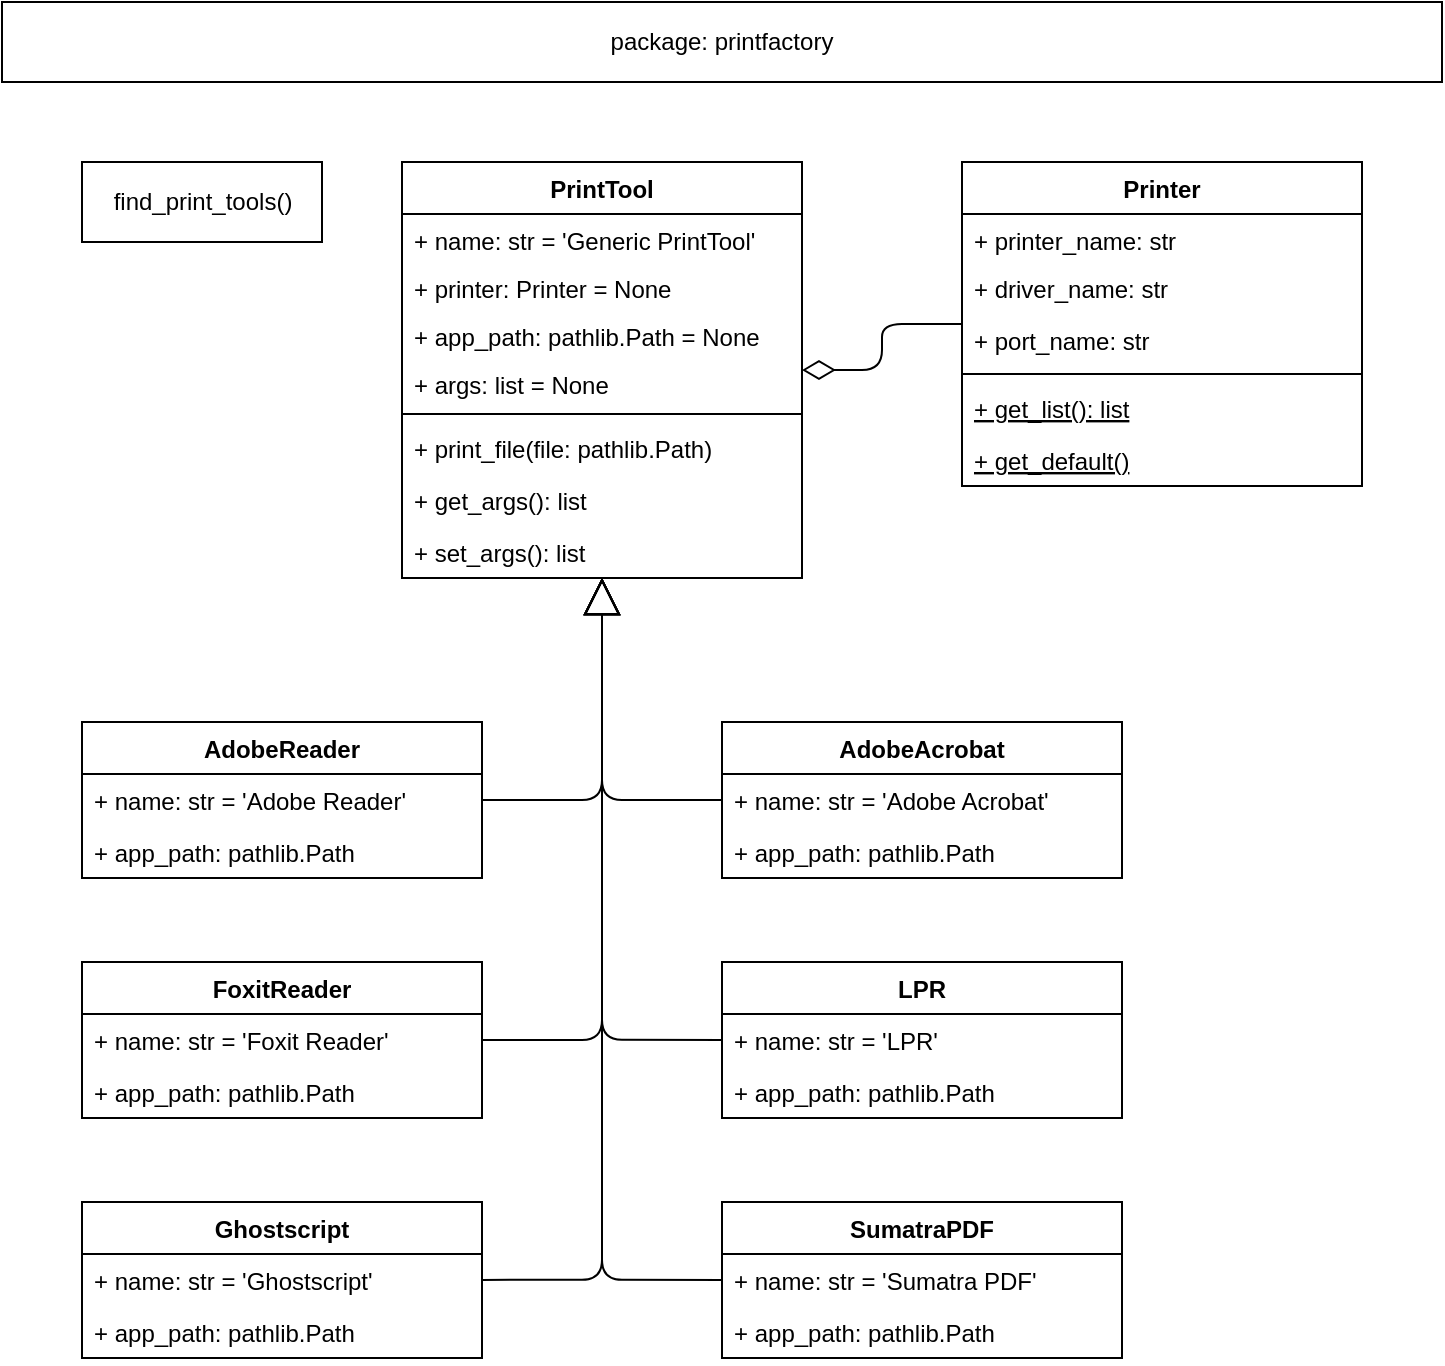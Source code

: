 <mxfile version="14.1.8" type="device"><diagram id="5JRmS1I60uvcFdtSQp9p" name="Seite-1"><mxGraphModel dx="981" dy="567" grid="1" gridSize="10" guides="1" tooltips="1" connect="1" arrows="1" fold="1" page="1" pageScale="1" pageWidth="827" pageHeight="1169" math="0" shadow="0"><root><mxCell id="0"/><mxCell id="1" parent="0"/><mxCell id="8TUSWJuhwqj37vCI7hse-1" value="package: printfactory" style="rounded=0;whiteSpace=wrap;html=1;" parent="1" vertex="1"><mxGeometry x="40" y="40" width="720" height="40" as="geometry"/></mxCell><mxCell id="8TUSWJuhwqj37vCI7hse-18" value="Printer" style="swimlane;fontStyle=1;align=center;verticalAlign=top;childLayout=stackLayout;horizontal=1;startSize=26;horizontalStack=0;resizeParent=1;resizeParentMax=0;resizeLast=0;collapsible=1;marginBottom=0;" parent="1" vertex="1"><mxGeometry x="520" y="120" width="200" height="162" as="geometry"/></mxCell><mxCell id="8TUSWJuhwqj37vCI7hse-19" value="+ printer_name: str" style="text;strokeColor=none;fillColor=none;align=left;verticalAlign=top;spacingLeft=4;spacingRight=4;overflow=hidden;rotatable=0;points=[[0,0.5],[1,0.5]];portConstraint=eastwest;" parent="8TUSWJuhwqj37vCI7hse-18" vertex="1"><mxGeometry y="26" width="200" height="24" as="geometry"/></mxCell><mxCell id="8TUSWJuhwqj37vCI7hse-32" value="+ driver_name: str" style="text;strokeColor=none;fillColor=none;align=left;verticalAlign=top;spacingLeft=4;spacingRight=4;overflow=hidden;rotatable=0;points=[[0,0.5],[1,0.5]];portConstraint=eastwest;dashed=1;" parent="8TUSWJuhwqj37vCI7hse-18" vertex="1"><mxGeometry y="50" width="200" height="26" as="geometry"/></mxCell><mxCell id="8TUSWJuhwqj37vCI7hse-31" value="+ port_name: str" style="text;strokeColor=none;fillColor=none;align=left;verticalAlign=top;spacingLeft=4;spacingRight=4;overflow=hidden;rotatable=0;points=[[0,0.5],[1,0.5]];portConstraint=eastwest;dashed=1;" parent="8TUSWJuhwqj37vCI7hse-18" vertex="1"><mxGeometry y="76" width="200" height="26" as="geometry"/></mxCell><mxCell id="8TUSWJuhwqj37vCI7hse-20" value="" style="line;strokeWidth=1;fillColor=none;align=left;verticalAlign=middle;spacingTop=-1;spacingLeft=3;spacingRight=3;rotatable=0;labelPosition=right;points=[];portConstraint=eastwest;" parent="8TUSWJuhwqj37vCI7hse-18" vertex="1"><mxGeometry y="102" width="200" height="8" as="geometry"/></mxCell><mxCell id="8TUSWJuhwqj37vCI7hse-39" value="+ get_list(): list" style="text;strokeColor=none;fillColor=none;align=left;verticalAlign=top;spacingLeft=4;spacingRight=4;overflow=hidden;rotatable=0;points=[[0,0.5],[1,0.5]];portConstraint=eastwest;dashed=1;fontStyle=4" parent="8TUSWJuhwqj37vCI7hse-18" vertex="1"><mxGeometry y="110" width="200" height="26" as="geometry"/></mxCell><mxCell id="8TUSWJuhwqj37vCI7hse-92" value="+ get_default()" style="text;strokeColor=none;fillColor=none;align=left;verticalAlign=top;spacingLeft=4;spacingRight=4;overflow=hidden;rotatable=0;points=[[0,0.5],[1,0.5]];portConstraint=eastwest;dashed=1;fontStyle=4" parent="8TUSWJuhwqj37vCI7hse-18" vertex="1"><mxGeometry y="136" width="200" height="26" as="geometry"/></mxCell><mxCell id="8TUSWJuhwqj37vCI7hse-46" value="PrintTool" style="swimlane;fontStyle=1;align=center;verticalAlign=top;childLayout=stackLayout;horizontal=1;startSize=26;horizontalStack=0;resizeParent=1;resizeParentMax=0;resizeLast=0;collapsible=1;marginBottom=0;swimlaneLine=1;rounded=0;shadow=0;sketch=0;glass=0;swimlaneFillColor=none;" parent="1" vertex="1"><mxGeometry x="240" y="120" width="200" height="208" as="geometry"/></mxCell><mxCell id="8TUSWJuhwqj37vCI7hse-47" value="+ name: str = 'Generic PrintTool'" style="text;strokeColor=none;fillColor=none;align=left;verticalAlign=top;spacingLeft=4;spacingRight=4;overflow=hidden;rotatable=0;points=[[0,0.5],[1,0.5]];portConstraint=eastwest;" parent="8TUSWJuhwqj37vCI7hse-46" vertex="1"><mxGeometry y="26" width="200" height="24" as="geometry"/></mxCell><mxCell id="h4rYGX3XMv5W3W1L0M88-9" value="+ printer: Printer = None" style="text;strokeColor=none;fillColor=none;align=left;verticalAlign=top;spacingLeft=4;spacingRight=4;overflow=hidden;rotatable=0;points=[[0,0.5],[1,0.5]];portConstraint=eastwest;" parent="8TUSWJuhwqj37vCI7hse-46" vertex="1"><mxGeometry y="50" width="200" height="24" as="geometry"/></mxCell><mxCell id="8TUSWJuhwqj37vCI7hse-48" value="+ app_path: pathlib.Path = None" style="text;strokeColor=none;fillColor=none;align=left;verticalAlign=top;spacingLeft=4;spacingRight=4;overflow=hidden;rotatable=0;points=[[0,0.5],[1,0.5]];portConstraint=eastwest;" parent="8TUSWJuhwqj37vCI7hse-46" vertex="1"><mxGeometry y="74" width="200" height="24" as="geometry"/></mxCell><mxCell id="8TUSWJuhwqj37vCI7hse-103" value="+ args: list = None" style="text;strokeColor=none;fillColor=none;align=left;verticalAlign=top;spacingLeft=4;spacingRight=4;overflow=hidden;rotatable=0;points=[[0,0.5],[1,0.5]];portConstraint=eastwest;" parent="8TUSWJuhwqj37vCI7hse-46" vertex="1"><mxGeometry y="98" width="200" height="24" as="geometry"/></mxCell><mxCell id="8TUSWJuhwqj37vCI7hse-49" value="" style="line;strokeWidth=1;fillColor=none;align=left;verticalAlign=middle;spacingTop=-1;spacingLeft=3;spacingRight=3;rotatable=0;labelPosition=right;points=[];portConstraint=eastwest;" parent="8TUSWJuhwqj37vCI7hse-46" vertex="1"><mxGeometry y="122" width="200" height="8" as="geometry"/></mxCell><mxCell id="h4rYGX3XMv5W3W1L0M88-10" value="+ print_file(file: pathlib.Path)" style="text;strokeColor=none;fillColor=none;align=left;verticalAlign=top;spacingLeft=4;spacingRight=4;overflow=hidden;rotatable=0;points=[[0,0.5],[1,0.5]];portConstraint=eastwest;" parent="8TUSWJuhwqj37vCI7hse-46" vertex="1"><mxGeometry y="130" width="200" height="26" as="geometry"/></mxCell><mxCell id="8TUSWJuhwqj37vCI7hse-50" value="+ get_args(): list" style="text;strokeColor=none;fillColor=none;align=left;verticalAlign=top;spacingLeft=4;spacingRight=4;overflow=hidden;rotatable=0;points=[[0,0.5],[1,0.5]];portConstraint=eastwest;" parent="8TUSWJuhwqj37vCI7hse-46" vertex="1"><mxGeometry y="156" width="200" height="26" as="geometry"/></mxCell><mxCell id="8TUSWJuhwqj37vCI7hse-102" value="+ set_args(): list" style="text;strokeColor=none;fillColor=none;align=left;verticalAlign=top;spacingLeft=4;spacingRight=4;overflow=hidden;rotatable=0;points=[[0,0.5],[1,0.5]];portConstraint=eastwest;" parent="8TUSWJuhwqj37vCI7hse-46" vertex="1"><mxGeometry y="182" width="200" height="26" as="geometry"/></mxCell><mxCell id="8TUSWJuhwqj37vCI7hse-93" value="AdobeReader" style="swimlane;fontStyle=1;align=center;verticalAlign=top;childLayout=stackLayout;horizontal=1;startSize=26;horizontalStack=0;resizeParent=1;resizeParentMax=0;resizeLast=0;collapsible=1;marginBottom=0;swimlaneLine=1;rounded=0;shadow=0;sketch=0;glass=0;swimlaneFillColor=none;" parent="1" vertex="1"><mxGeometry x="80" y="400" width="200" height="77.968" as="geometry"/></mxCell><mxCell id="8TUSWJuhwqj37vCI7hse-94" value="+ name: str = 'Adobe Reader'" style="text;strokeColor=none;fillColor=none;align=left;verticalAlign=top;spacingLeft=4;spacingRight=4;overflow=hidden;rotatable=0;points=[[0,0.5],[1,0.5]];portConstraint=eastwest;" parent="8TUSWJuhwqj37vCI7hse-93" vertex="1"><mxGeometry y="26" width="200" height="25.984" as="geometry"/></mxCell><mxCell id="8TUSWJuhwqj37vCI7hse-95" value="+ app_path: pathlib.Path" style="text;strokeColor=none;fillColor=none;align=left;verticalAlign=top;spacingLeft=4;spacingRight=4;overflow=hidden;rotatable=0;points=[[0,0.5],[1,0.5]];portConstraint=eastwest;" parent="8TUSWJuhwqj37vCI7hse-93" vertex="1"><mxGeometry y="51.984" width="200" height="25.984" as="geometry"/></mxCell><mxCell id="h4rYGX3XMv5W3W1L0M88-15" value="" style="endArrow=block;endSize=16;endFill=0;html=1;edgeStyle=orthogonalEdgeStyle;entryX=0.5;entryY=1;entryDx=0;entryDy=0;" parent="1" source="8TUSWJuhwqj37vCI7hse-94" target="8TUSWJuhwqj37vCI7hse-46" edge="1"><mxGeometry x="-0.188" y="25" width="160" relative="1" as="geometry"><mxPoint x="340" y="540" as="sourcePoint"/><mxPoint x="160" y="470" as="targetPoint"/><mxPoint as="offset"/></mxGeometry></mxCell><mxCell id="h4rYGX3XMv5W3W1L0M88-16" value="AdobeAcrobat" style="swimlane;fontStyle=1;align=center;verticalAlign=top;childLayout=stackLayout;horizontal=1;startSize=26;horizontalStack=0;resizeParent=1;resizeParentMax=0;resizeLast=0;collapsible=1;marginBottom=0;swimlaneLine=1;rounded=0;shadow=0;sketch=0;glass=0;swimlaneFillColor=none;" parent="1" vertex="1"><mxGeometry x="400" y="400" width="200" height="77.968" as="geometry"><mxRectangle x="320" y="560" width="120" height="26" as="alternateBounds"/></mxGeometry></mxCell><mxCell id="h4rYGX3XMv5W3W1L0M88-17" value="+ name: str = 'Adobe Acrobat'" style="text;strokeColor=none;fillColor=none;align=left;verticalAlign=top;spacingLeft=4;spacingRight=4;overflow=hidden;rotatable=0;points=[[0,0.5],[1,0.5]];portConstraint=eastwest;" parent="h4rYGX3XMv5W3W1L0M88-16" vertex="1"><mxGeometry y="26" width="200" height="25.984" as="geometry"/></mxCell><mxCell id="TOD3IleP97WMORPJ9C5c-18" value="+ app_path: pathlib.Path" style="text;strokeColor=none;fillColor=none;align=left;verticalAlign=top;spacingLeft=4;spacingRight=4;overflow=hidden;rotatable=0;points=[[0,0.5],[1,0.5]];portConstraint=eastwest;" vertex="1" parent="h4rYGX3XMv5W3W1L0M88-16"><mxGeometry y="51.984" width="200" height="25.984" as="geometry"/></mxCell><mxCell id="h4rYGX3XMv5W3W1L0M88-19" value="FoxitReader" style="swimlane;fontStyle=1;align=center;verticalAlign=top;childLayout=stackLayout;horizontal=1;startSize=26;horizontalStack=0;resizeParent=1;resizeParentMax=0;resizeLast=0;collapsible=1;marginBottom=0;swimlaneLine=1;rounded=0;shadow=0;sketch=0;glass=0;swimlaneFillColor=none;" parent="1" vertex="1"><mxGeometry x="80" y="519.97" width="200" height="77.968" as="geometry"/></mxCell><mxCell id="h4rYGX3XMv5W3W1L0M88-20" value="+ name: str = 'Foxit Reader'" style="text;strokeColor=none;fillColor=none;align=left;verticalAlign=top;spacingLeft=4;spacingRight=4;overflow=hidden;rotatable=0;points=[[0,0.5],[1,0.5]];portConstraint=eastwest;" parent="h4rYGX3XMv5W3W1L0M88-19" vertex="1"><mxGeometry y="26" width="200" height="25.984" as="geometry"/></mxCell><mxCell id="TOD3IleP97WMORPJ9C5c-17" value="+ app_path: pathlib.Path" style="text;strokeColor=none;fillColor=none;align=left;verticalAlign=top;spacingLeft=4;spacingRight=4;overflow=hidden;rotatable=0;points=[[0,0.5],[1,0.5]];portConstraint=eastwest;" vertex="1" parent="h4rYGX3XMv5W3W1L0M88-19"><mxGeometry y="51.984" width="200" height="25.984" as="geometry"/></mxCell><mxCell id="h4rYGX3XMv5W3W1L0M88-27" value="LPR" style="swimlane;fontStyle=1;align=center;verticalAlign=top;childLayout=stackLayout;horizontal=1;startSize=26;horizontalStack=0;resizeParent=1;resizeParentMax=0;resizeLast=0;collapsible=1;marginBottom=0;" parent="1" vertex="1"><mxGeometry x="400" y="519.94" width="200" height="78" as="geometry"/></mxCell><mxCell id="h4rYGX3XMv5W3W1L0M88-28" value="+ name: str = 'LPR'" style="text;strokeColor=none;fillColor=none;align=left;verticalAlign=top;spacingLeft=4;spacingRight=4;overflow=hidden;rotatable=0;points=[[0,0.5],[1,0.5]];portConstraint=eastwest;dashed=1;" parent="h4rYGX3XMv5W3W1L0M88-27" vertex="1"><mxGeometry y="26" width="200" height="26" as="geometry"/></mxCell><mxCell id="h4rYGX3XMv5W3W1L0M88-29" value="+ app_path: pathlib.Path" style="text;strokeColor=none;fillColor=none;align=left;verticalAlign=top;spacingLeft=4;spacingRight=4;overflow=hidden;rotatable=0;points=[[0,0.5],[1,0.5]];portConstraint=eastwest;dashed=1;" parent="h4rYGX3XMv5W3W1L0M88-27" vertex="1"><mxGeometry y="52" width="200" height="26" as="geometry"/></mxCell><mxCell id="h4rYGX3XMv5W3W1L0M88-33" value="" style="endArrow=none;html=1;endSize=12;startArrow=diamondThin;startSize=14;startFill=0;edgeStyle=orthogonalEdgeStyle;align=left;verticalAlign=bottom;endFill=0;" parent="1" source="8TUSWJuhwqj37vCI7hse-46" target="8TUSWJuhwqj37vCI7hse-18" edge="1"><mxGeometry x="0.506" y="32" relative="1" as="geometry"><mxPoint x="240" y="130" as="sourcePoint"/><mxPoint x="540" y="140" as="targetPoint"/><mxPoint x="-30" y="21" as="offset"/></mxGeometry></mxCell><mxCell id="TOD3IleP97WMORPJ9C5c-1" value="SumatraPDF" style="swimlane;fontStyle=1;align=center;verticalAlign=top;childLayout=stackLayout;horizontal=1;startSize=26;horizontalStack=0;resizeParent=1;resizeParentMax=0;resizeLast=0;collapsible=1;marginBottom=0;" vertex="1" parent="1"><mxGeometry x="400" y="639.94" width="200" height="78" as="geometry"/></mxCell><mxCell id="TOD3IleP97WMORPJ9C5c-2" value="+ name: str = 'Sumatra PDF'" style="text;strokeColor=none;fillColor=none;align=left;verticalAlign=top;spacingLeft=4;spacingRight=4;overflow=hidden;rotatable=0;points=[[0,0.5],[1,0.5]];portConstraint=eastwest;dashed=1;" vertex="1" parent="TOD3IleP97WMORPJ9C5c-1"><mxGeometry y="26" width="200" height="26" as="geometry"/></mxCell><mxCell id="TOD3IleP97WMORPJ9C5c-3" value="+ app_path: pathlib.Path" style="text;strokeColor=none;fillColor=none;align=left;verticalAlign=top;spacingLeft=4;spacingRight=4;overflow=hidden;rotatable=0;points=[[0,0.5],[1,0.5]];portConstraint=eastwest;dashed=1;" vertex="1" parent="TOD3IleP97WMORPJ9C5c-1"><mxGeometry y="52" width="200" height="26" as="geometry"/></mxCell><mxCell id="TOD3IleP97WMORPJ9C5c-9" value="Ghostscript" style="swimlane;fontStyle=1;align=center;verticalAlign=top;childLayout=stackLayout;horizontal=1;startSize=26;horizontalStack=0;resizeParent=1;resizeParentMax=0;resizeLast=0;collapsible=1;marginBottom=0;" vertex="1" parent="1"><mxGeometry x="80" y="639.94" width="200" height="78" as="geometry"/></mxCell><mxCell id="TOD3IleP97WMORPJ9C5c-10" value="+ name: str = 'Ghostscript'" style="text;strokeColor=none;fillColor=none;align=left;verticalAlign=top;spacingLeft=4;spacingRight=4;overflow=hidden;rotatable=0;points=[[0,0.5],[1,0.5]];portConstraint=eastwest;dashed=1;" vertex="1" parent="TOD3IleP97WMORPJ9C5c-9"><mxGeometry y="26" width="200" height="26" as="geometry"/></mxCell><mxCell id="TOD3IleP97WMORPJ9C5c-11" value="+ app_path: pathlib.Path" style="text;strokeColor=none;fillColor=none;align=left;verticalAlign=top;spacingLeft=4;spacingRight=4;overflow=hidden;rotatable=0;points=[[0,0.5],[1,0.5]];portConstraint=eastwest;dashed=1;" vertex="1" parent="TOD3IleP97WMORPJ9C5c-9"><mxGeometry y="52" width="200" height="26" as="geometry"/></mxCell><mxCell id="TOD3IleP97WMORPJ9C5c-12" value="" style="endArrow=block;endSize=16;endFill=0;html=1;edgeStyle=orthogonalEdgeStyle;elbow=vertical;exitX=0;exitY=0.5;exitDx=0;exitDy=0;" edge="1" parent="1" source="h4rYGX3XMv5W3W1L0M88-17" target="8TUSWJuhwqj37vCI7hse-46"><mxGeometry x="-0.003" y="30" width="160" relative="1" as="geometry"><mxPoint x="690" y="540" as="sourcePoint"/><mxPoint x="390" y="400" as="targetPoint"/><mxPoint as="offset"/></mxGeometry></mxCell><mxCell id="TOD3IleP97WMORPJ9C5c-13" value="" style="endArrow=block;endSize=16;endFill=0;html=1;edgeStyle=orthogonalEdgeStyle;exitX=1;exitY=0.5;exitDx=0;exitDy=0;" edge="1" parent="1" source="h4rYGX3XMv5W3W1L0M88-20" target="8TUSWJuhwqj37vCI7hse-46"><mxGeometry x="-0.119" y="30" width="160" relative="1" as="geometry"><mxPoint x="200" y="540" as="sourcePoint"/><mxPoint x="360" y="374" as="targetPoint"/><mxPoint as="offset"/></mxGeometry></mxCell><mxCell id="TOD3IleP97WMORPJ9C5c-14" value="" style="endArrow=block;endSize=16;endFill=0;html=1;edgeStyle=orthogonalEdgeStyle;exitX=0;exitY=0.5;exitDx=0;exitDy=0;" edge="1" parent="1" source="h4rYGX3XMv5W3W1L0M88-28" target="8TUSWJuhwqj37vCI7hse-46"><mxGeometry x="-0.093" y="-50" width="160" relative="1" as="geometry"><mxPoint x="210" y="550" as="sourcePoint"/><mxPoint x="370" y="384" as="targetPoint"/><mxPoint as="offset"/></mxGeometry></mxCell><mxCell id="TOD3IleP97WMORPJ9C5c-15" value="" style="endArrow=block;endSize=16;endFill=0;html=1;edgeStyle=orthogonalEdgeStyle;exitX=1;exitY=0.5;exitDx=0;exitDy=0;" edge="1" parent="1" source="TOD3IleP97WMORPJ9C5c-10" target="8TUSWJuhwqj37vCI7hse-46"><mxGeometry x="0.276" y="-20" width="160" relative="1" as="geometry"><mxPoint x="220" y="560" as="sourcePoint"/><mxPoint x="380" y="394" as="targetPoint"/><mxPoint as="offset"/></mxGeometry></mxCell><mxCell id="TOD3IleP97WMORPJ9C5c-16" value="" style="endArrow=block;endSize=16;endFill=0;html=1;edgeStyle=orthogonalEdgeStyle;exitX=0;exitY=0.5;exitDx=0;exitDy=0;" edge="1" parent="1" source="TOD3IleP97WMORPJ9C5c-2" target="8TUSWJuhwqj37vCI7hse-46"><mxGeometry x="0.034" y="20" width="160" relative="1" as="geometry"><mxPoint x="230" y="570" as="sourcePoint"/><mxPoint x="390" y="404" as="targetPoint"/><mxPoint as="offset"/></mxGeometry></mxCell><mxCell id="TOD3IleP97WMORPJ9C5c-51" value="find_print_tools()" style="html=1;" vertex="1" parent="1"><mxGeometry x="80" y="120" width="120" height="40" as="geometry"/></mxCell></root></mxGraphModel></diagram></mxfile>